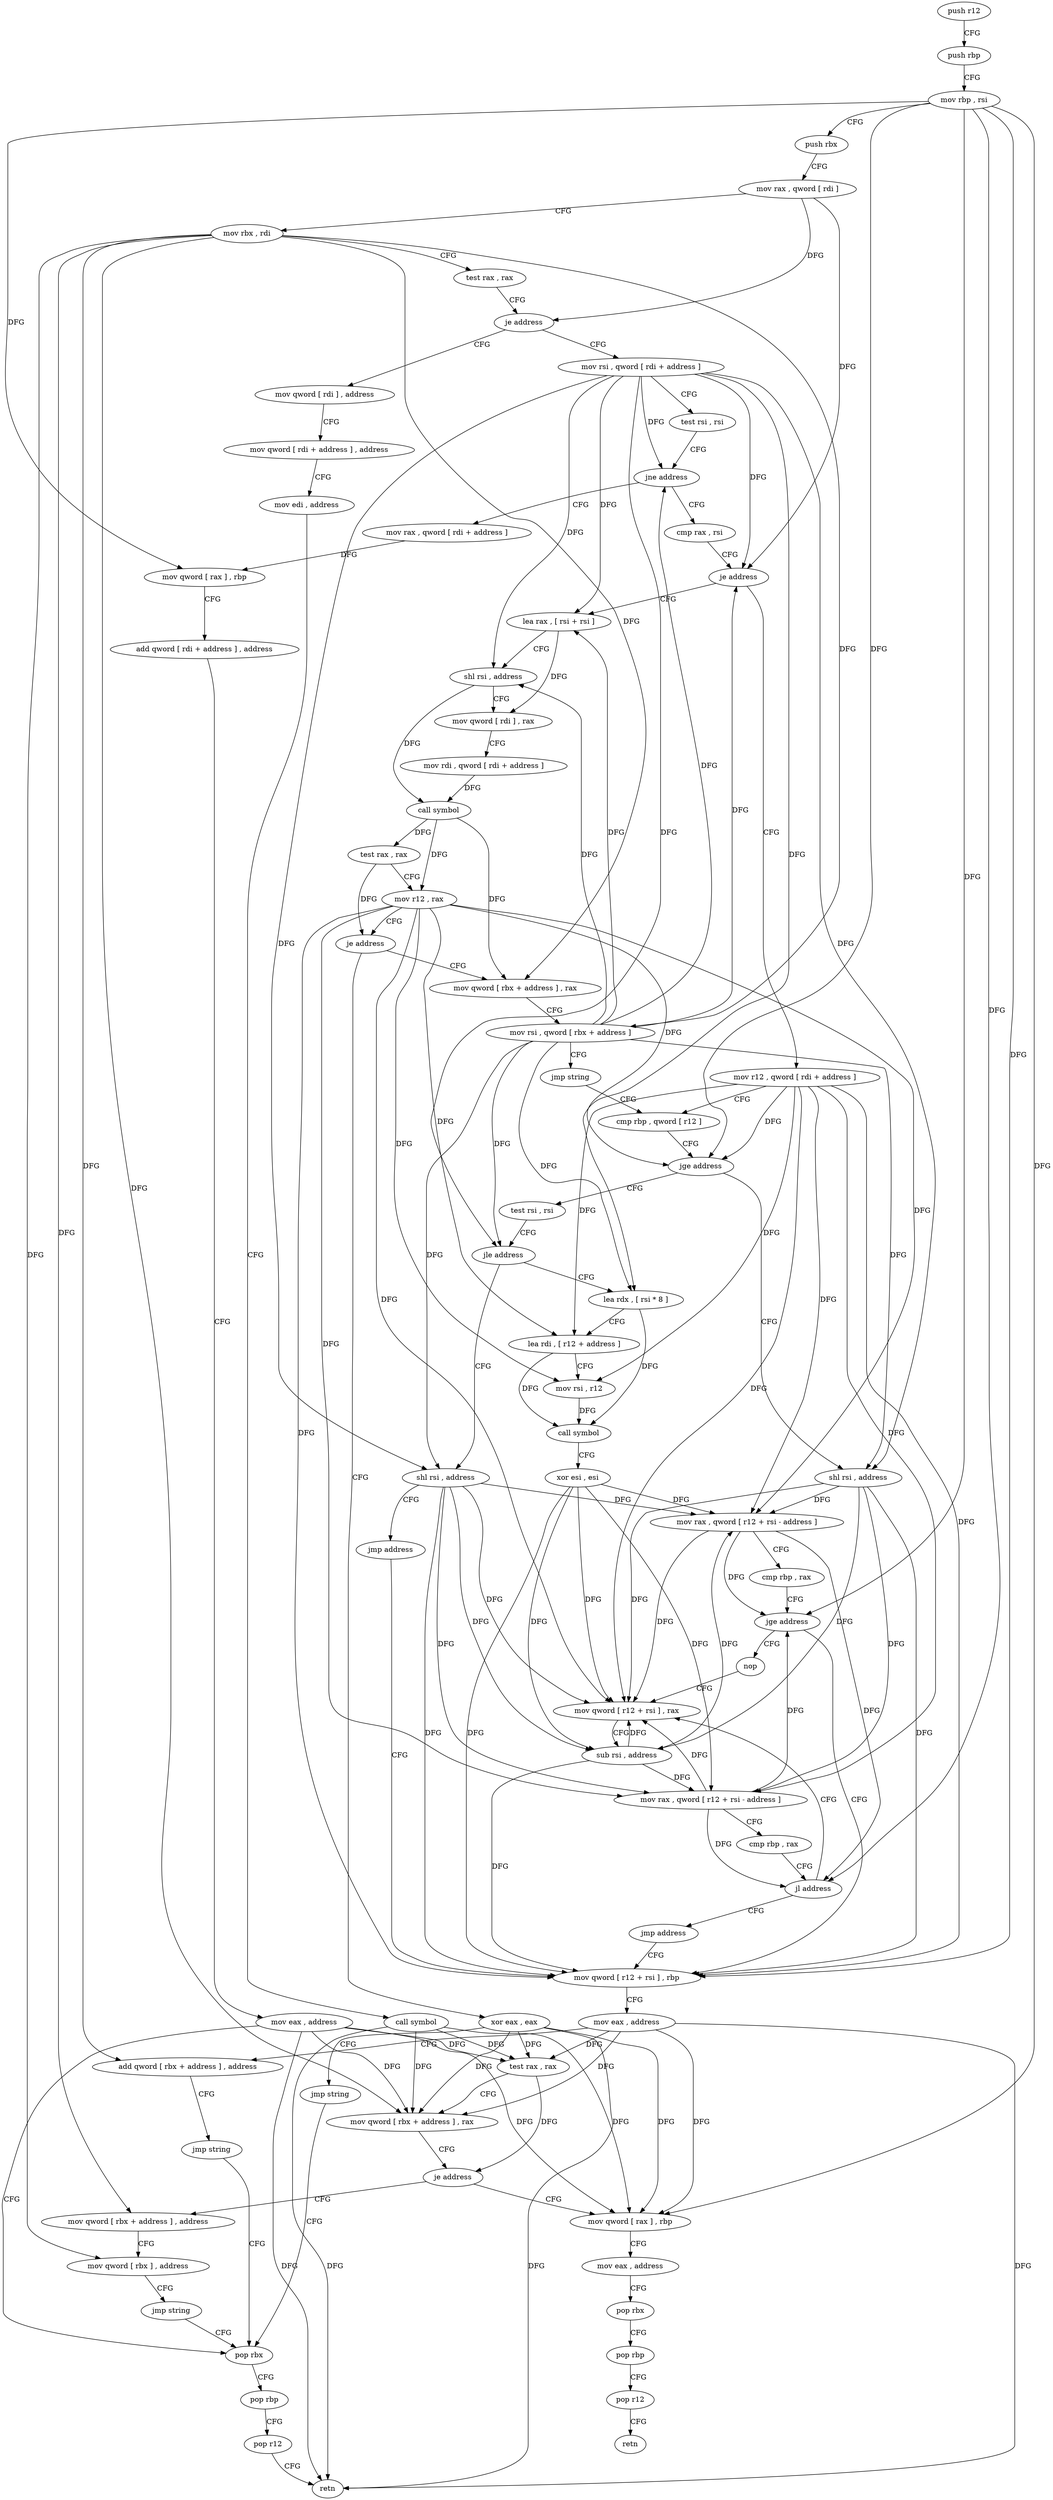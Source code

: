 digraph "func" {
"4366848" [label = "push r12" ]
"4366850" [label = "push rbp" ]
"4366851" [label = "mov rbp , rsi" ]
"4366854" [label = "push rbx" ]
"4366855" [label = "mov rax , qword [ rdi ]" ]
"4366858" [label = "mov rbx , rdi" ]
"4366861" [label = "test rax , rax" ]
"4366864" [label = "je address" ]
"4366904" [label = "mov qword [ rdi ] , address" ]
"4366866" [label = "mov rsi , qword [ rdi + address ]" ]
"4366911" [label = "mov qword [ rdi + address ] , address" ]
"4366919" [label = "mov edi , address" ]
"4366924" [label = "call symbol" ]
"4366929" [label = "test rax , rax" ]
"4366932" [label = "mov qword [ rbx + address ] , rax" ]
"4366936" [label = "je address" ]
"4367080" [label = "mov qword [ rbx + address ] , address" ]
"4366942" [label = "mov qword [ rax ] , rbp" ]
"4366870" [label = "test rsi , rsi" ]
"4366873" [label = "jne address" ]
"4366960" [label = "cmp rax , rsi" ]
"4366875" [label = "mov rax , qword [ rdi + address ]" ]
"4367088" [label = "mov qword [ rbx ] , address" ]
"4367095" [label = "jmp string" ]
"4366892" [label = "pop rbx" ]
"4366945" [label = "mov eax , address" ]
"4366950" [label = "pop rbx" ]
"4366951" [label = "pop rbp" ]
"4366952" [label = "pop r12" ]
"4366954" [label = "retn" ]
"4366963" [label = "je address" ]
"4367100" [label = "lea rax , [ rsi + rsi ]" ]
"4366969" [label = "mov r12 , qword [ rdi + address ]" ]
"4366879" [label = "mov qword [ rax ] , rbp" ]
"4366882" [label = "add qword [ rdi + address ] , address" ]
"4366887" [label = "mov eax , address" ]
"4366893" [label = "pop rbp" ]
"4366894" [label = "pop r12" ]
"4366896" [label = "retn" ]
"4367104" [label = "shl rsi , address" ]
"4367108" [label = "mov qword [ rdi ] , rax" ]
"4367111" [label = "mov rdi , qword [ rdi + address ]" ]
"4367115" [label = "call symbol" ]
"4367120" [label = "test rax , rax" ]
"4367123" [label = "mov r12 , rax" ]
"4367126" [label = "je address" ]
"4367150" [label = "xor eax , eax" ]
"4367128" [label = "mov qword [ rbx + address ] , rax" ]
"4366973" [label = "cmp rbp , qword [ r12 ]" ]
"4367152" [label = "jmp string" ]
"4367132" [label = "mov rsi , qword [ rbx + address ]" ]
"4367136" [label = "jmp string" ]
"4367040" [label = "shl rsi , address" ]
"4367044" [label = "mov rax , qword [ r12 + rsi - address ]" ]
"4367049" [label = "cmp rbp , rax" ]
"4367052" [label = "jge address" ]
"4367011" [label = "mov qword [ r12 + rsi ] , rbp" ]
"4367054" [label = "nop" ]
"4366979" [label = "test rsi , rsi" ]
"4366982" [label = "jle address" ]
"4367141" [label = "shl rsi , address" ]
"4366988" [label = "lea rdx , [ rsi * 8 ]" ]
"4366977" [label = "jge address" ]
"4367015" [label = "mov eax , address" ]
"4367020" [label = "add qword [ rbx + address ] , address" ]
"4367025" [label = "jmp string" ]
"4367056" [label = "mov qword [ r12 + rsi ] , rax" ]
"4367145" [label = "jmp address" ]
"4366996" [label = "lea rdi , [ r12 + address ]" ]
"4367001" [label = "mov rsi , r12" ]
"4367004" [label = "call symbol" ]
"4367009" [label = "xor esi , esi" ]
"4367060" [label = "sub rsi , address" ]
"4367064" [label = "mov rax , qword [ r12 + rsi - address ]" ]
"4367069" [label = "cmp rbp , rax" ]
"4367072" [label = "jl address" ]
"4367074" [label = "jmp address" ]
"4366848" -> "4366850" [ label = "CFG" ]
"4366850" -> "4366851" [ label = "CFG" ]
"4366851" -> "4366854" [ label = "CFG" ]
"4366851" -> "4366942" [ label = "DFG" ]
"4366851" -> "4366879" [ label = "DFG" ]
"4366851" -> "4366977" [ label = "DFG" ]
"4366851" -> "4367052" [ label = "DFG" ]
"4366851" -> "4367011" [ label = "DFG" ]
"4366851" -> "4367072" [ label = "DFG" ]
"4366854" -> "4366855" [ label = "CFG" ]
"4366855" -> "4366858" [ label = "CFG" ]
"4366855" -> "4366864" [ label = "DFG" ]
"4366855" -> "4366963" [ label = "DFG" ]
"4366858" -> "4366861" [ label = "CFG" ]
"4366858" -> "4366932" [ label = "DFG" ]
"4366858" -> "4367080" [ label = "DFG" ]
"4366858" -> "4367088" [ label = "DFG" ]
"4366858" -> "4367128" [ label = "DFG" ]
"4366858" -> "4367132" [ label = "DFG" ]
"4366858" -> "4367020" [ label = "DFG" ]
"4366861" -> "4366864" [ label = "CFG" ]
"4366864" -> "4366904" [ label = "CFG" ]
"4366864" -> "4366866" [ label = "CFG" ]
"4366904" -> "4366911" [ label = "CFG" ]
"4366866" -> "4366870" [ label = "CFG" ]
"4366866" -> "4366873" [ label = "DFG" ]
"4366866" -> "4366963" [ label = "DFG" ]
"4366866" -> "4367100" [ label = "DFG" ]
"4366866" -> "4367104" [ label = "DFG" ]
"4366866" -> "4367040" [ label = "DFG" ]
"4366866" -> "4366982" [ label = "DFG" ]
"4366866" -> "4367141" [ label = "DFG" ]
"4366866" -> "4366988" [ label = "DFG" ]
"4366911" -> "4366919" [ label = "CFG" ]
"4366919" -> "4366924" [ label = "CFG" ]
"4366924" -> "4366929" [ label = "DFG" ]
"4366924" -> "4366932" [ label = "DFG" ]
"4366924" -> "4366942" [ label = "DFG" ]
"4366924" -> "4366896" [ label = "DFG" ]
"4366929" -> "4366932" [ label = "CFG" ]
"4366929" -> "4366936" [ label = "DFG" ]
"4366932" -> "4366936" [ label = "CFG" ]
"4366936" -> "4367080" [ label = "CFG" ]
"4366936" -> "4366942" [ label = "CFG" ]
"4367080" -> "4367088" [ label = "CFG" ]
"4366942" -> "4366945" [ label = "CFG" ]
"4366870" -> "4366873" [ label = "CFG" ]
"4366873" -> "4366960" [ label = "CFG" ]
"4366873" -> "4366875" [ label = "CFG" ]
"4366960" -> "4366963" [ label = "CFG" ]
"4366875" -> "4366879" [ label = "DFG" ]
"4367088" -> "4367095" [ label = "CFG" ]
"4367095" -> "4366892" [ label = "CFG" ]
"4366892" -> "4366893" [ label = "CFG" ]
"4366945" -> "4366950" [ label = "CFG" ]
"4366950" -> "4366951" [ label = "CFG" ]
"4366951" -> "4366952" [ label = "CFG" ]
"4366952" -> "4366954" [ label = "CFG" ]
"4366963" -> "4367100" [ label = "CFG" ]
"4366963" -> "4366969" [ label = "CFG" ]
"4367100" -> "4367104" [ label = "CFG" ]
"4367100" -> "4367108" [ label = "DFG" ]
"4366969" -> "4366973" [ label = "CFG" ]
"4366969" -> "4366977" [ label = "DFG" ]
"4366969" -> "4367044" [ label = "DFG" ]
"4366969" -> "4367011" [ label = "DFG" ]
"4366969" -> "4366996" [ label = "DFG" ]
"4366969" -> "4367001" [ label = "DFG" ]
"4366969" -> "4367056" [ label = "DFG" ]
"4366969" -> "4367064" [ label = "DFG" ]
"4366879" -> "4366882" [ label = "CFG" ]
"4366882" -> "4366887" [ label = "CFG" ]
"4366887" -> "4366892" [ label = "CFG" ]
"4366887" -> "4366929" [ label = "DFG" ]
"4366887" -> "4366932" [ label = "DFG" ]
"4366887" -> "4366942" [ label = "DFG" ]
"4366887" -> "4366896" [ label = "DFG" ]
"4366893" -> "4366894" [ label = "CFG" ]
"4366894" -> "4366896" [ label = "CFG" ]
"4367104" -> "4367108" [ label = "CFG" ]
"4367104" -> "4367115" [ label = "DFG" ]
"4367108" -> "4367111" [ label = "CFG" ]
"4367111" -> "4367115" [ label = "DFG" ]
"4367115" -> "4367120" [ label = "DFG" ]
"4367115" -> "4367123" [ label = "DFG" ]
"4367115" -> "4367128" [ label = "DFG" ]
"4367120" -> "4367123" [ label = "CFG" ]
"4367120" -> "4367126" [ label = "DFG" ]
"4367123" -> "4367126" [ label = "CFG" ]
"4367123" -> "4366977" [ label = "DFG" ]
"4367123" -> "4367044" [ label = "DFG" ]
"4367123" -> "4367011" [ label = "DFG" ]
"4367123" -> "4366996" [ label = "DFG" ]
"4367123" -> "4367001" [ label = "DFG" ]
"4367123" -> "4367056" [ label = "DFG" ]
"4367123" -> "4367064" [ label = "DFG" ]
"4367126" -> "4367150" [ label = "CFG" ]
"4367126" -> "4367128" [ label = "CFG" ]
"4367150" -> "4367152" [ label = "CFG" ]
"4367150" -> "4366929" [ label = "DFG" ]
"4367150" -> "4366932" [ label = "DFG" ]
"4367150" -> "4366942" [ label = "DFG" ]
"4367150" -> "4366896" [ label = "DFG" ]
"4367128" -> "4367132" [ label = "CFG" ]
"4366973" -> "4366977" [ label = "CFG" ]
"4367152" -> "4366892" [ label = "CFG" ]
"4367132" -> "4367136" [ label = "CFG" ]
"4367132" -> "4366873" [ label = "DFG" ]
"4367132" -> "4366963" [ label = "DFG" ]
"4367132" -> "4367100" [ label = "DFG" ]
"4367132" -> "4367104" [ label = "DFG" ]
"4367132" -> "4367040" [ label = "DFG" ]
"4367132" -> "4366982" [ label = "DFG" ]
"4367132" -> "4367141" [ label = "DFG" ]
"4367132" -> "4366988" [ label = "DFG" ]
"4367136" -> "4366973" [ label = "CFG" ]
"4367040" -> "4367044" [ label = "DFG" ]
"4367040" -> "4367011" [ label = "DFG" ]
"4367040" -> "4367056" [ label = "DFG" ]
"4367040" -> "4367060" [ label = "DFG" ]
"4367040" -> "4367064" [ label = "DFG" ]
"4367044" -> "4367049" [ label = "CFG" ]
"4367044" -> "4367052" [ label = "DFG" ]
"4367044" -> "4367056" [ label = "DFG" ]
"4367044" -> "4367072" [ label = "DFG" ]
"4367049" -> "4367052" [ label = "CFG" ]
"4367052" -> "4367011" [ label = "CFG" ]
"4367052" -> "4367054" [ label = "CFG" ]
"4367011" -> "4367015" [ label = "CFG" ]
"4367054" -> "4367056" [ label = "CFG" ]
"4366979" -> "4366982" [ label = "CFG" ]
"4366982" -> "4367141" [ label = "CFG" ]
"4366982" -> "4366988" [ label = "CFG" ]
"4367141" -> "4367145" [ label = "CFG" ]
"4367141" -> "4367044" [ label = "DFG" ]
"4367141" -> "4367011" [ label = "DFG" ]
"4367141" -> "4367056" [ label = "DFG" ]
"4367141" -> "4367060" [ label = "DFG" ]
"4367141" -> "4367064" [ label = "DFG" ]
"4366988" -> "4366996" [ label = "CFG" ]
"4366988" -> "4367004" [ label = "DFG" ]
"4366977" -> "4367040" [ label = "CFG" ]
"4366977" -> "4366979" [ label = "CFG" ]
"4367015" -> "4367020" [ label = "CFG" ]
"4367015" -> "4366929" [ label = "DFG" ]
"4367015" -> "4366932" [ label = "DFG" ]
"4367015" -> "4366942" [ label = "DFG" ]
"4367015" -> "4366896" [ label = "DFG" ]
"4367020" -> "4367025" [ label = "CFG" ]
"4367025" -> "4366892" [ label = "CFG" ]
"4367056" -> "4367060" [ label = "CFG" ]
"4367145" -> "4367011" [ label = "CFG" ]
"4366996" -> "4367001" [ label = "CFG" ]
"4366996" -> "4367004" [ label = "DFG" ]
"4367001" -> "4367004" [ label = "DFG" ]
"4367004" -> "4367009" [ label = "CFG" ]
"4367009" -> "4367011" [ label = "DFG" ]
"4367009" -> "4367044" [ label = "DFG" ]
"4367009" -> "4367056" [ label = "DFG" ]
"4367009" -> "4367060" [ label = "DFG" ]
"4367009" -> "4367064" [ label = "DFG" ]
"4367060" -> "4367064" [ label = "DFG" ]
"4367060" -> "4367044" [ label = "DFG" ]
"4367060" -> "4367011" [ label = "DFG" ]
"4367060" -> "4367056" [ label = "DFG" ]
"4367064" -> "4367069" [ label = "CFG" ]
"4367064" -> "4367052" [ label = "DFG" ]
"4367064" -> "4367056" [ label = "DFG" ]
"4367064" -> "4367072" [ label = "DFG" ]
"4367069" -> "4367072" [ label = "CFG" ]
"4367072" -> "4367056" [ label = "CFG" ]
"4367072" -> "4367074" [ label = "CFG" ]
"4367074" -> "4367011" [ label = "CFG" ]
}
